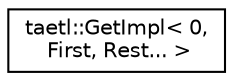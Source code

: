 digraph "Graphical Class Hierarchy"
{
  edge [fontname="Helvetica",fontsize="10",labelfontname="Helvetica",labelfontsize="10"];
  node [fontname="Helvetica",fontsize="10",shape=record];
  rankdir="LR";
  Node0 [label="taetl::GetImpl\< 0,\l First, Rest... \>",height=0.2,width=0.4,color="black", fillcolor="white", style="filled",URL="$structtaetl_1_1GetImpl_3_010_00_01First_00_01Rest_8_8_8_01_4.html"];
}
